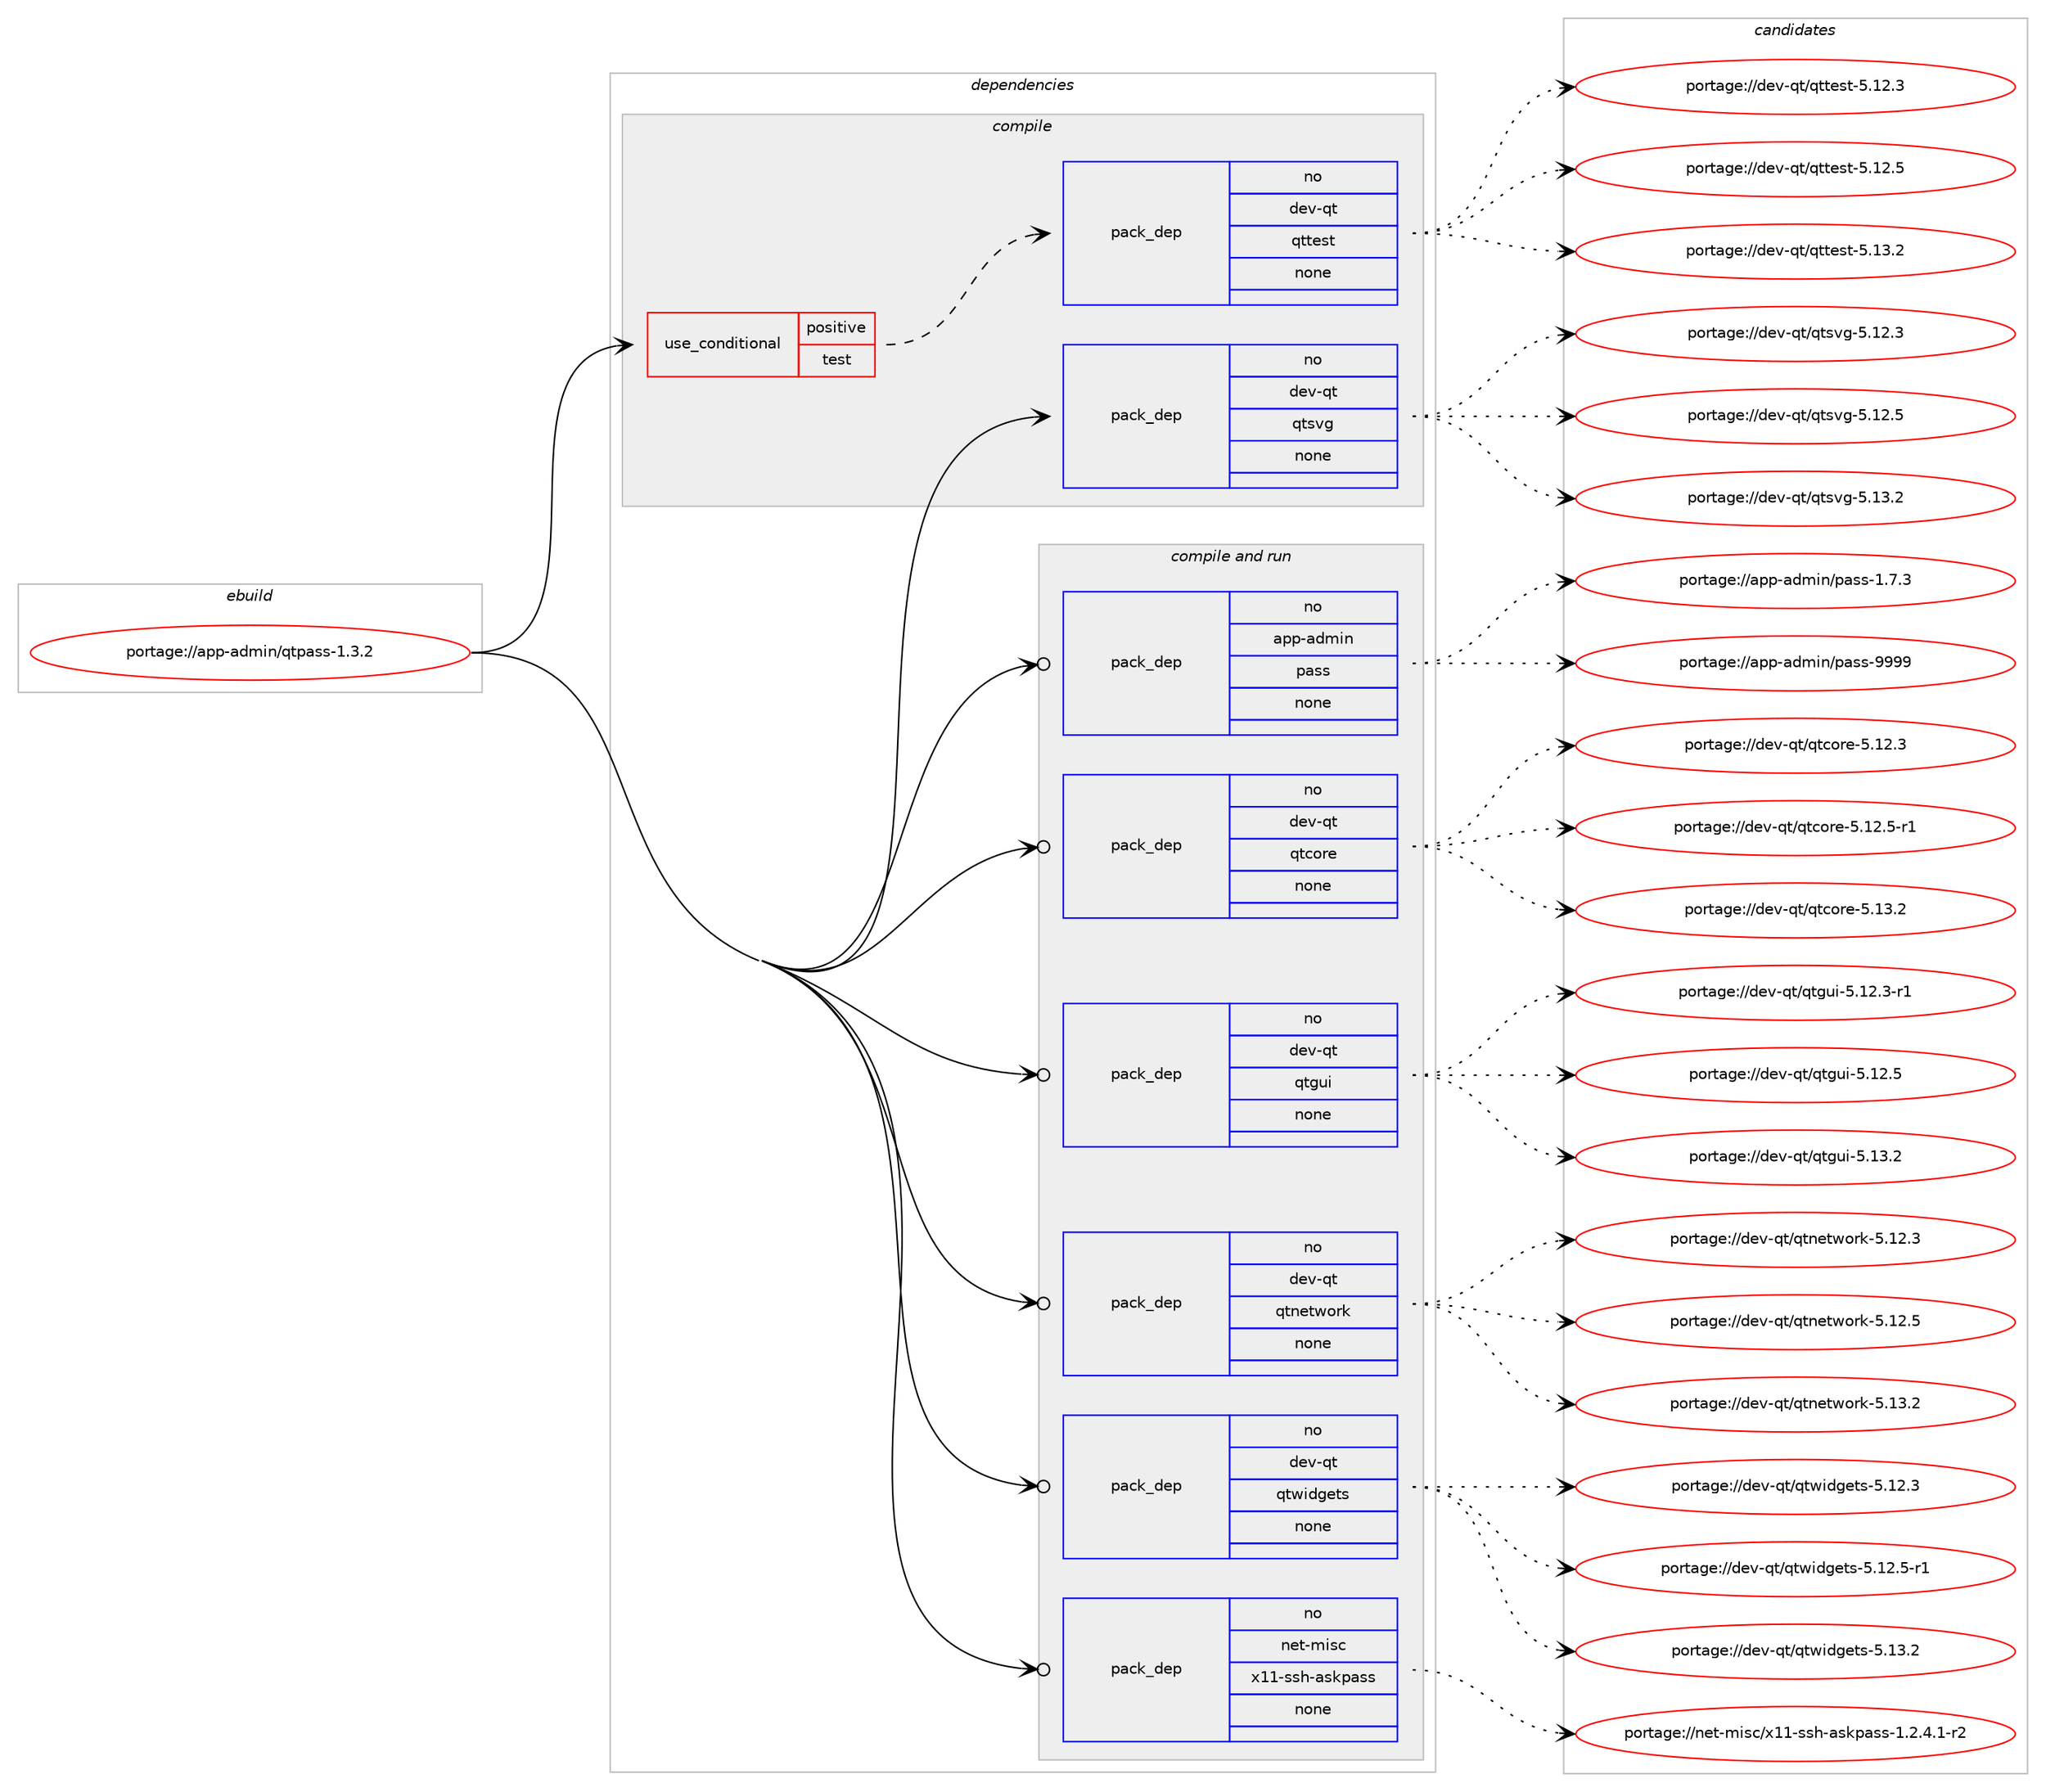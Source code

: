 digraph prolog {

# *************
# Graph options
# *************

newrank=true;
concentrate=true;
compound=true;
graph [rankdir=LR,fontname=Helvetica,fontsize=10,ranksep=1.5];#, ranksep=2.5, nodesep=0.2];
edge  [arrowhead=vee];
node  [fontname=Helvetica,fontsize=10];

# **********
# The ebuild
# **********

subgraph cluster_leftcol {
color=gray;
rank=same;
label=<<i>ebuild</i>>;
id [label="portage://app-admin/qtpass-1.3.2", color=red, width=4, href="../app-admin/qtpass-1.3.2.svg"];
}

# ****************
# The dependencies
# ****************

subgraph cluster_midcol {
color=gray;
label=<<i>dependencies</i>>;
subgraph cluster_compile {
fillcolor="#eeeeee";
style=filled;
label=<<i>compile</i>>;
subgraph cond1206 {
dependency5114 [label=<<TABLE BORDER="0" CELLBORDER="1" CELLSPACING="0" CELLPADDING="4"><TR><TD ROWSPAN="3" CELLPADDING="10">use_conditional</TD></TR><TR><TD>positive</TD></TR><TR><TD>test</TD></TR></TABLE>>, shape=none, color=red];
subgraph pack3821 {
dependency5115 [label=<<TABLE BORDER="0" CELLBORDER="1" CELLSPACING="0" CELLPADDING="4" WIDTH="220"><TR><TD ROWSPAN="6" CELLPADDING="30">pack_dep</TD></TR><TR><TD WIDTH="110">no</TD></TR><TR><TD>dev-qt</TD></TR><TR><TD>qttest</TD></TR><TR><TD>none</TD></TR><TR><TD></TD></TR></TABLE>>, shape=none, color=blue];
}
dependency5114:e -> dependency5115:w [weight=20,style="dashed",arrowhead="vee"];
}
id:e -> dependency5114:w [weight=20,style="solid",arrowhead="vee"];
subgraph pack3822 {
dependency5116 [label=<<TABLE BORDER="0" CELLBORDER="1" CELLSPACING="0" CELLPADDING="4" WIDTH="220"><TR><TD ROWSPAN="6" CELLPADDING="30">pack_dep</TD></TR><TR><TD WIDTH="110">no</TD></TR><TR><TD>dev-qt</TD></TR><TR><TD>qtsvg</TD></TR><TR><TD>none</TD></TR><TR><TD></TD></TR></TABLE>>, shape=none, color=blue];
}
id:e -> dependency5116:w [weight=20,style="solid",arrowhead="vee"];
}
subgraph cluster_compileandrun {
fillcolor="#eeeeee";
style=filled;
label=<<i>compile and run</i>>;
subgraph pack3823 {
dependency5117 [label=<<TABLE BORDER="0" CELLBORDER="1" CELLSPACING="0" CELLPADDING="4" WIDTH="220"><TR><TD ROWSPAN="6" CELLPADDING="30">pack_dep</TD></TR><TR><TD WIDTH="110">no</TD></TR><TR><TD>app-admin</TD></TR><TR><TD>pass</TD></TR><TR><TD>none</TD></TR><TR><TD></TD></TR></TABLE>>, shape=none, color=blue];
}
id:e -> dependency5117:w [weight=20,style="solid",arrowhead="odotvee"];
subgraph pack3824 {
dependency5118 [label=<<TABLE BORDER="0" CELLBORDER="1" CELLSPACING="0" CELLPADDING="4" WIDTH="220"><TR><TD ROWSPAN="6" CELLPADDING="30">pack_dep</TD></TR><TR><TD WIDTH="110">no</TD></TR><TR><TD>dev-qt</TD></TR><TR><TD>qtcore</TD></TR><TR><TD>none</TD></TR><TR><TD></TD></TR></TABLE>>, shape=none, color=blue];
}
id:e -> dependency5118:w [weight=20,style="solid",arrowhead="odotvee"];
subgraph pack3825 {
dependency5119 [label=<<TABLE BORDER="0" CELLBORDER="1" CELLSPACING="0" CELLPADDING="4" WIDTH="220"><TR><TD ROWSPAN="6" CELLPADDING="30">pack_dep</TD></TR><TR><TD WIDTH="110">no</TD></TR><TR><TD>dev-qt</TD></TR><TR><TD>qtgui</TD></TR><TR><TD>none</TD></TR><TR><TD></TD></TR></TABLE>>, shape=none, color=blue];
}
id:e -> dependency5119:w [weight=20,style="solid",arrowhead="odotvee"];
subgraph pack3826 {
dependency5120 [label=<<TABLE BORDER="0" CELLBORDER="1" CELLSPACING="0" CELLPADDING="4" WIDTH="220"><TR><TD ROWSPAN="6" CELLPADDING="30">pack_dep</TD></TR><TR><TD WIDTH="110">no</TD></TR><TR><TD>dev-qt</TD></TR><TR><TD>qtnetwork</TD></TR><TR><TD>none</TD></TR><TR><TD></TD></TR></TABLE>>, shape=none, color=blue];
}
id:e -> dependency5120:w [weight=20,style="solid",arrowhead="odotvee"];
subgraph pack3827 {
dependency5121 [label=<<TABLE BORDER="0" CELLBORDER="1" CELLSPACING="0" CELLPADDING="4" WIDTH="220"><TR><TD ROWSPAN="6" CELLPADDING="30">pack_dep</TD></TR><TR><TD WIDTH="110">no</TD></TR><TR><TD>dev-qt</TD></TR><TR><TD>qtwidgets</TD></TR><TR><TD>none</TD></TR><TR><TD></TD></TR></TABLE>>, shape=none, color=blue];
}
id:e -> dependency5121:w [weight=20,style="solid",arrowhead="odotvee"];
subgraph pack3828 {
dependency5122 [label=<<TABLE BORDER="0" CELLBORDER="1" CELLSPACING="0" CELLPADDING="4" WIDTH="220"><TR><TD ROWSPAN="6" CELLPADDING="30">pack_dep</TD></TR><TR><TD WIDTH="110">no</TD></TR><TR><TD>net-misc</TD></TR><TR><TD>x11-ssh-askpass</TD></TR><TR><TD>none</TD></TR><TR><TD></TD></TR></TABLE>>, shape=none, color=blue];
}
id:e -> dependency5122:w [weight=20,style="solid",arrowhead="odotvee"];
}
subgraph cluster_run {
fillcolor="#eeeeee";
style=filled;
label=<<i>run</i>>;
}
}

# **************
# The candidates
# **************

subgraph cluster_choices {
rank=same;
color=gray;
label=<<i>candidates</i>>;

subgraph choice3821 {
color=black;
nodesep=1;
choiceportage100101118451131164711311611610111511645534649504651 [label="portage://dev-qt/qttest-5.12.3", color=red, width=4,href="../dev-qt/qttest-5.12.3.svg"];
choiceportage100101118451131164711311611610111511645534649504653 [label="portage://dev-qt/qttest-5.12.5", color=red, width=4,href="../dev-qt/qttest-5.12.5.svg"];
choiceportage100101118451131164711311611610111511645534649514650 [label="portage://dev-qt/qttest-5.13.2", color=red, width=4,href="../dev-qt/qttest-5.13.2.svg"];
dependency5115:e -> choiceportage100101118451131164711311611610111511645534649504651:w [style=dotted,weight="100"];
dependency5115:e -> choiceportage100101118451131164711311611610111511645534649504653:w [style=dotted,weight="100"];
dependency5115:e -> choiceportage100101118451131164711311611610111511645534649514650:w [style=dotted,weight="100"];
}
subgraph choice3822 {
color=black;
nodesep=1;
choiceportage100101118451131164711311611511810345534649504651 [label="portage://dev-qt/qtsvg-5.12.3", color=red, width=4,href="../dev-qt/qtsvg-5.12.3.svg"];
choiceportage100101118451131164711311611511810345534649504653 [label="portage://dev-qt/qtsvg-5.12.5", color=red, width=4,href="../dev-qt/qtsvg-5.12.5.svg"];
choiceportage100101118451131164711311611511810345534649514650 [label="portage://dev-qt/qtsvg-5.13.2", color=red, width=4,href="../dev-qt/qtsvg-5.13.2.svg"];
dependency5116:e -> choiceportage100101118451131164711311611511810345534649504651:w [style=dotted,weight="100"];
dependency5116:e -> choiceportage100101118451131164711311611511810345534649504653:w [style=dotted,weight="100"];
dependency5116:e -> choiceportage100101118451131164711311611511810345534649514650:w [style=dotted,weight="100"];
}
subgraph choice3823 {
color=black;
nodesep=1;
choiceportage9711211245971001091051104711297115115454946554651 [label="portage://app-admin/pass-1.7.3", color=red, width=4,href="../app-admin/pass-1.7.3.svg"];
choiceportage97112112459710010910511047112971151154557575757 [label="portage://app-admin/pass-9999", color=red, width=4,href="../app-admin/pass-9999.svg"];
dependency5117:e -> choiceportage9711211245971001091051104711297115115454946554651:w [style=dotted,weight="100"];
dependency5117:e -> choiceportage97112112459710010910511047112971151154557575757:w [style=dotted,weight="100"];
}
subgraph choice3824 {
color=black;
nodesep=1;
choiceportage10010111845113116471131169911111410145534649504651 [label="portage://dev-qt/qtcore-5.12.3", color=red, width=4,href="../dev-qt/qtcore-5.12.3.svg"];
choiceportage100101118451131164711311699111114101455346495046534511449 [label="portage://dev-qt/qtcore-5.12.5-r1", color=red, width=4,href="../dev-qt/qtcore-5.12.5-r1.svg"];
choiceportage10010111845113116471131169911111410145534649514650 [label="portage://dev-qt/qtcore-5.13.2", color=red, width=4,href="../dev-qt/qtcore-5.13.2.svg"];
dependency5118:e -> choiceportage10010111845113116471131169911111410145534649504651:w [style=dotted,weight="100"];
dependency5118:e -> choiceportage100101118451131164711311699111114101455346495046534511449:w [style=dotted,weight="100"];
dependency5118:e -> choiceportage10010111845113116471131169911111410145534649514650:w [style=dotted,weight="100"];
}
subgraph choice3825 {
color=black;
nodesep=1;
choiceportage1001011184511311647113116103117105455346495046514511449 [label="portage://dev-qt/qtgui-5.12.3-r1", color=red, width=4,href="../dev-qt/qtgui-5.12.3-r1.svg"];
choiceportage100101118451131164711311610311710545534649504653 [label="portage://dev-qt/qtgui-5.12.5", color=red, width=4,href="../dev-qt/qtgui-5.12.5.svg"];
choiceportage100101118451131164711311610311710545534649514650 [label="portage://dev-qt/qtgui-5.13.2", color=red, width=4,href="../dev-qt/qtgui-5.13.2.svg"];
dependency5119:e -> choiceportage1001011184511311647113116103117105455346495046514511449:w [style=dotted,weight="100"];
dependency5119:e -> choiceportage100101118451131164711311610311710545534649504653:w [style=dotted,weight="100"];
dependency5119:e -> choiceportage100101118451131164711311610311710545534649514650:w [style=dotted,weight="100"];
}
subgraph choice3826 {
color=black;
nodesep=1;
choiceportage100101118451131164711311611010111611911111410745534649504651 [label="portage://dev-qt/qtnetwork-5.12.3", color=red, width=4,href="../dev-qt/qtnetwork-5.12.3.svg"];
choiceportage100101118451131164711311611010111611911111410745534649504653 [label="portage://dev-qt/qtnetwork-5.12.5", color=red, width=4,href="../dev-qt/qtnetwork-5.12.5.svg"];
choiceportage100101118451131164711311611010111611911111410745534649514650 [label="portage://dev-qt/qtnetwork-5.13.2", color=red, width=4,href="../dev-qt/qtnetwork-5.13.2.svg"];
dependency5120:e -> choiceportage100101118451131164711311611010111611911111410745534649504651:w [style=dotted,weight="100"];
dependency5120:e -> choiceportage100101118451131164711311611010111611911111410745534649504653:w [style=dotted,weight="100"];
dependency5120:e -> choiceportage100101118451131164711311611010111611911111410745534649514650:w [style=dotted,weight="100"];
}
subgraph choice3827 {
color=black;
nodesep=1;
choiceportage100101118451131164711311611910510010310111611545534649504651 [label="portage://dev-qt/qtwidgets-5.12.3", color=red, width=4,href="../dev-qt/qtwidgets-5.12.3.svg"];
choiceportage1001011184511311647113116119105100103101116115455346495046534511449 [label="portage://dev-qt/qtwidgets-5.12.5-r1", color=red, width=4,href="../dev-qt/qtwidgets-5.12.5-r1.svg"];
choiceportage100101118451131164711311611910510010310111611545534649514650 [label="portage://dev-qt/qtwidgets-5.13.2", color=red, width=4,href="../dev-qt/qtwidgets-5.13.2.svg"];
dependency5121:e -> choiceportage100101118451131164711311611910510010310111611545534649504651:w [style=dotted,weight="100"];
dependency5121:e -> choiceportage1001011184511311647113116119105100103101116115455346495046534511449:w [style=dotted,weight="100"];
dependency5121:e -> choiceportage100101118451131164711311611910510010310111611545534649514650:w [style=dotted,weight="100"];
}
subgraph choice3828 {
color=black;
nodesep=1;
choiceportage11010111645109105115994712049494511511510445971151071129711511545494650465246494511450 [label="portage://net-misc/x11-ssh-askpass-1.2.4.1-r2", color=red, width=4,href="../net-misc/x11-ssh-askpass-1.2.4.1-r2.svg"];
dependency5122:e -> choiceportage11010111645109105115994712049494511511510445971151071129711511545494650465246494511450:w [style=dotted,weight="100"];
}
}

}
